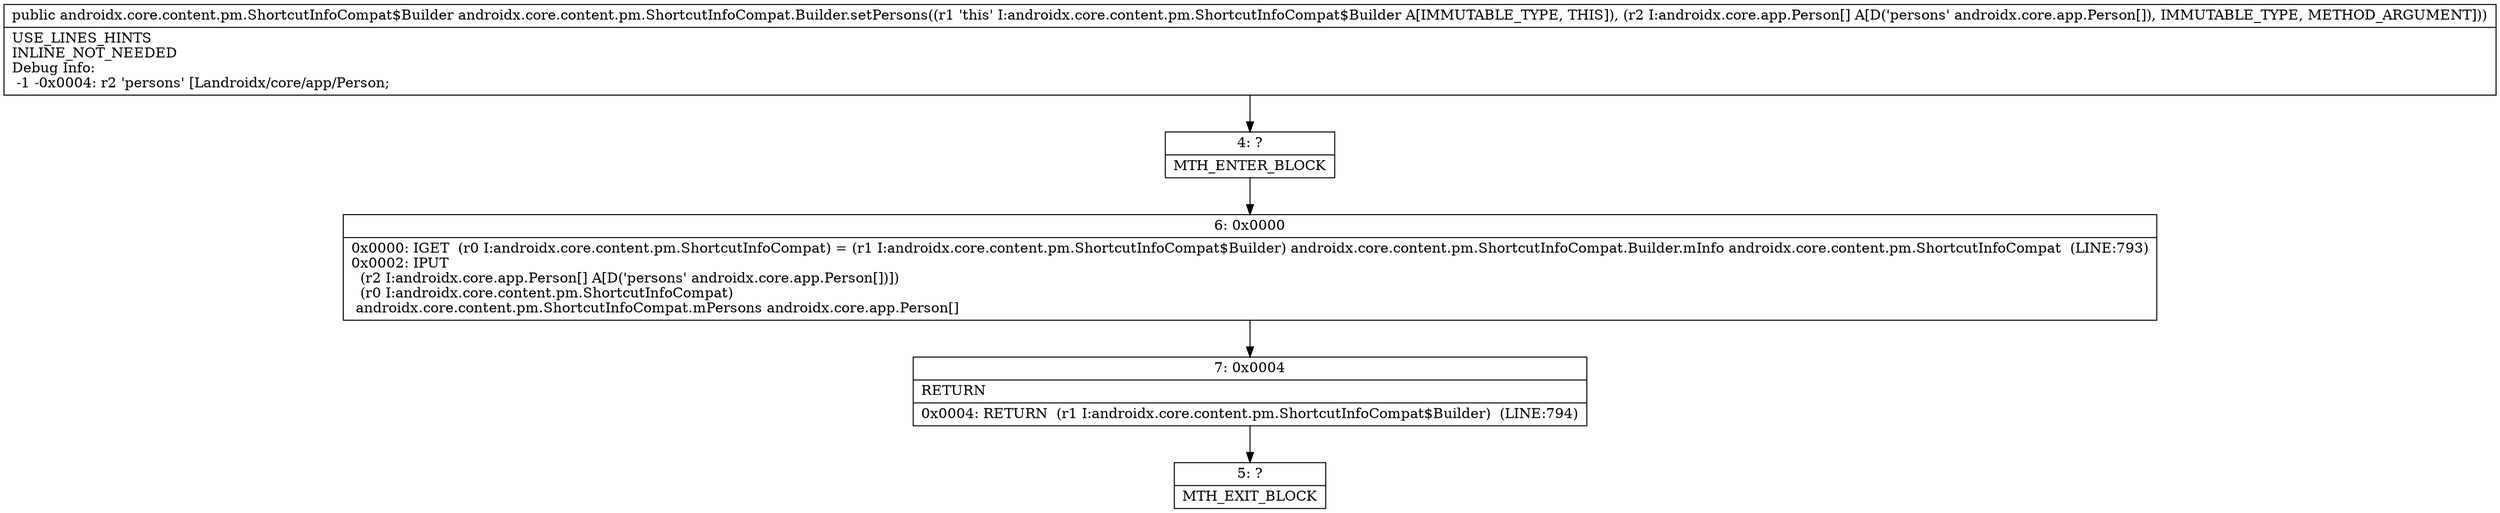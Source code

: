 digraph "CFG forandroidx.core.content.pm.ShortcutInfoCompat.Builder.setPersons([Landroidx\/core\/app\/Person;)Landroidx\/core\/content\/pm\/ShortcutInfoCompat$Builder;" {
Node_4 [shape=record,label="{4\:\ ?|MTH_ENTER_BLOCK\l}"];
Node_6 [shape=record,label="{6\:\ 0x0000|0x0000: IGET  (r0 I:androidx.core.content.pm.ShortcutInfoCompat) = (r1 I:androidx.core.content.pm.ShortcutInfoCompat$Builder) androidx.core.content.pm.ShortcutInfoCompat.Builder.mInfo androidx.core.content.pm.ShortcutInfoCompat  (LINE:793)\l0x0002: IPUT  \l  (r2 I:androidx.core.app.Person[] A[D('persons' androidx.core.app.Person[])])\l  (r0 I:androidx.core.content.pm.ShortcutInfoCompat)\l androidx.core.content.pm.ShortcutInfoCompat.mPersons androidx.core.app.Person[] \l}"];
Node_7 [shape=record,label="{7\:\ 0x0004|RETURN\l|0x0004: RETURN  (r1 I:androidx.core.content.pm.ShortcutInfoCompat$Builder)  (LINE:794)\l}"];
Node_5 [shape=record,label="{5\:\ ?|MTH_EXIT_BLOCK\l}"];
MethodNode[shape=record,label="{public androidx.core.content.pm.ShortcutInfoCompat$Builder androidx.core.content.pm.ShortcutInfoCompat.Builder.setPersons((r1 'this' I:androidx.core.content.pm.ShortcutInfoCompat$Builder A[IMMUTABLE_TYPE, THIS]), (r2 I:androidx.core.app.Person[] A[D('persons' androidx.core.app.Person[]), IMMUTABLE_TYPE, METHOD_ARGUMENT]))  | USE_LINES_HINTS\lINLINE_NOT_NEEDED\lDebug Info:\l  \-1 \-0x0004: r2 'persons' [Landroidx\/core\/app\/Person;\l}"];
MethodNode -> Node_4;Node_4 -> Node_6;
Node_6 -> Node_7;
Node_7 -> Node_5;
}


